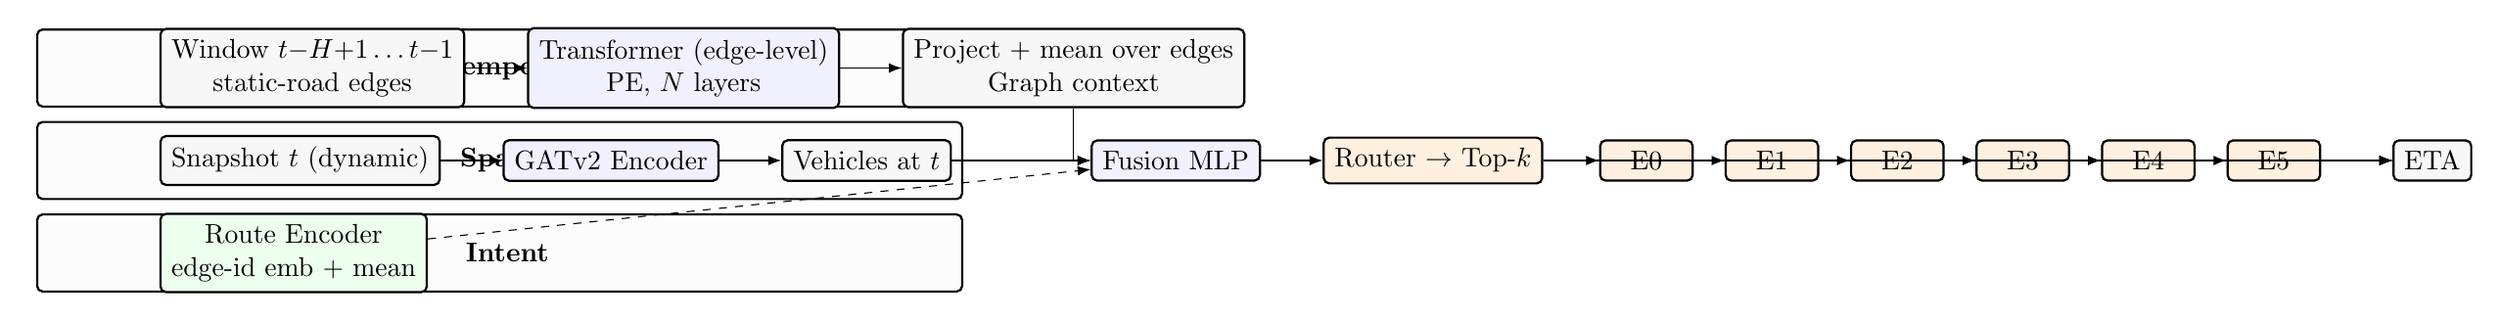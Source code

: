 % TikZ: Swimlane timeline (Temporal / Spatial / Intent)
\tikzset{lane/.style={draw, rounded corners=2pt, thick, fill=black!1},
 block/.style={draw, rounded corners=2pt, thick, align=center, inner sep=4pt, fill=black!3},
 op/.style={block, fill=blue!6}, opt/.style={block, fill=green!7}, moe/.style={block, fill=orange!12}}

\begin{tikzpicture}[>=Latex, node distance=6mm]
% Lanes
\node[lane, minimum width=120mm, minimum height=10mm, anchor=west] (laneT) at (0,0) {\hspace{2mm}\textbf{Temporal}};
\node[lane, minimum width=120mm, minimum height=10mm, anchor=west, yshift=-12mm] (laneS) at (0,0) {\hspace{2mm}\textbf{Spatial}};
\node[lane, minimum width=120mm, minimum height=10mm, anchor=west, yshift=-24mm] (laneI) at (0,0) {\hspace{2mm}\textbf{Intent}};

% Temporal lane blocks
\node[block, right=16mm of laneT.west] (win) {Window $t{-}H{+}1\ldots t{-}1$ \\ static-road edges};
\node[op, right=8mm of win] (tr) {Transformer (edge-level) \\ PE, $N$ layers};
\node[block, right=8mm of tr] (ctx) {Project + mean over edges \\ Graph context};

% Spatial lane blocks
\node[block, right=16mm of laneS.west] (tlast) {Snapshot $t$ (dynamic)};
\node[op, right=8mm of tlast] (enc) {GATv2 Encoder};
\node[block, right=8mm of enc] (veh) {Vehicles at $t$};

% Intent lane blocks
\node[opt, right=16mm of laneI.west] (route) {Route Encoder \\ edge-id emb + mean};

% Fusion & MoE
\node[op, right=18mm of veh] (fuse) {Fusion MLP};
\node[moe, right=8mm of fuse] (router) {Router $\to$ Top-$k$};
\matrix (rowE) [row sep=0mm, column sep=4mm, right=6mm of router] {
  \node[moe, minimum width=12mm] (e0) {E0}; &
  \node[moe, minimum width=12mm] (e1) {E1}; &
  \node[moe, minimum width=12mm] (e2) {E2}; &
  \node[moe, minimum width=12mm] (e3) {E3}; &
  \node[moe, minimum width=12mm] (e4) {E4}; &
  \node[moe, minimum width=12mm] (e5) {E5}; \\
};
\node[block, right=8mm of rowE] (pred) {ETA};

% Connections
\draw[->] (win) -- (tr); \draw[->] (tr) -- (ctx);
\draw[->] (tlast) -- (enc); \draw[->] (enc) -- (veh);
\draw[->] (veh) -- (fuse); \draw[->, dashed] (route) -- (fuse);
\draw[->] (ctx) |- (fuse);
\draw[->] (fuse) -- (router);
\foreach \x in {e0,e1,e2,e3,e4,e5}{\draw[->] (router) -- (\x);}
\foreach \x in {e0,e1,e2,e3,e4,e5}{\draw[->] (\x) -- (pred);}
\end{tikzpicture}




